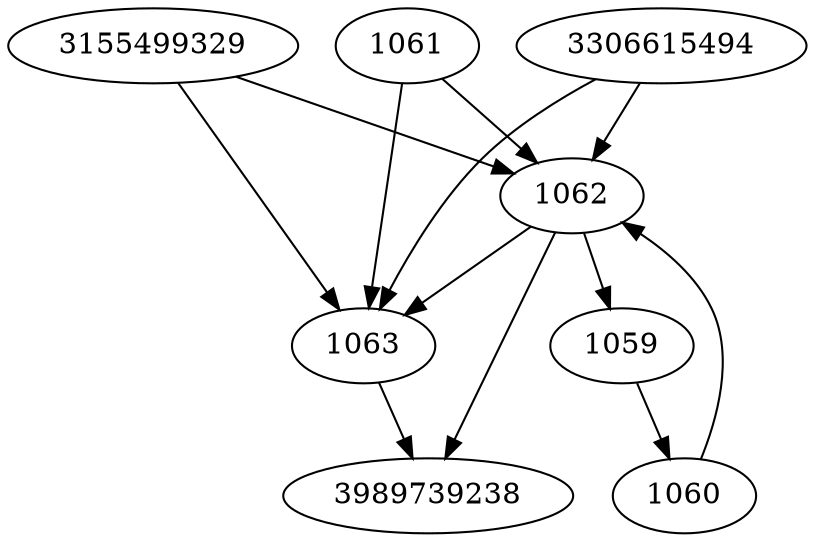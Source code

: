 strict digraph  {
3155499329;
1059;
1060;
1061;
3306615494;
1063;
3989739238;
1062;
3155499329 -> 1062;
3155499329 -> 1063;
1059 -> 1060;
1060 -> 1062;
1061 -> 1062;
1061 -> 1063;
3306615494 -> 1062;
3306615494 -> 1063;
1063 -> 3989739238;
1062 -> 1059;
1062 -> 1063;
1062 -> 3989739238;
}
